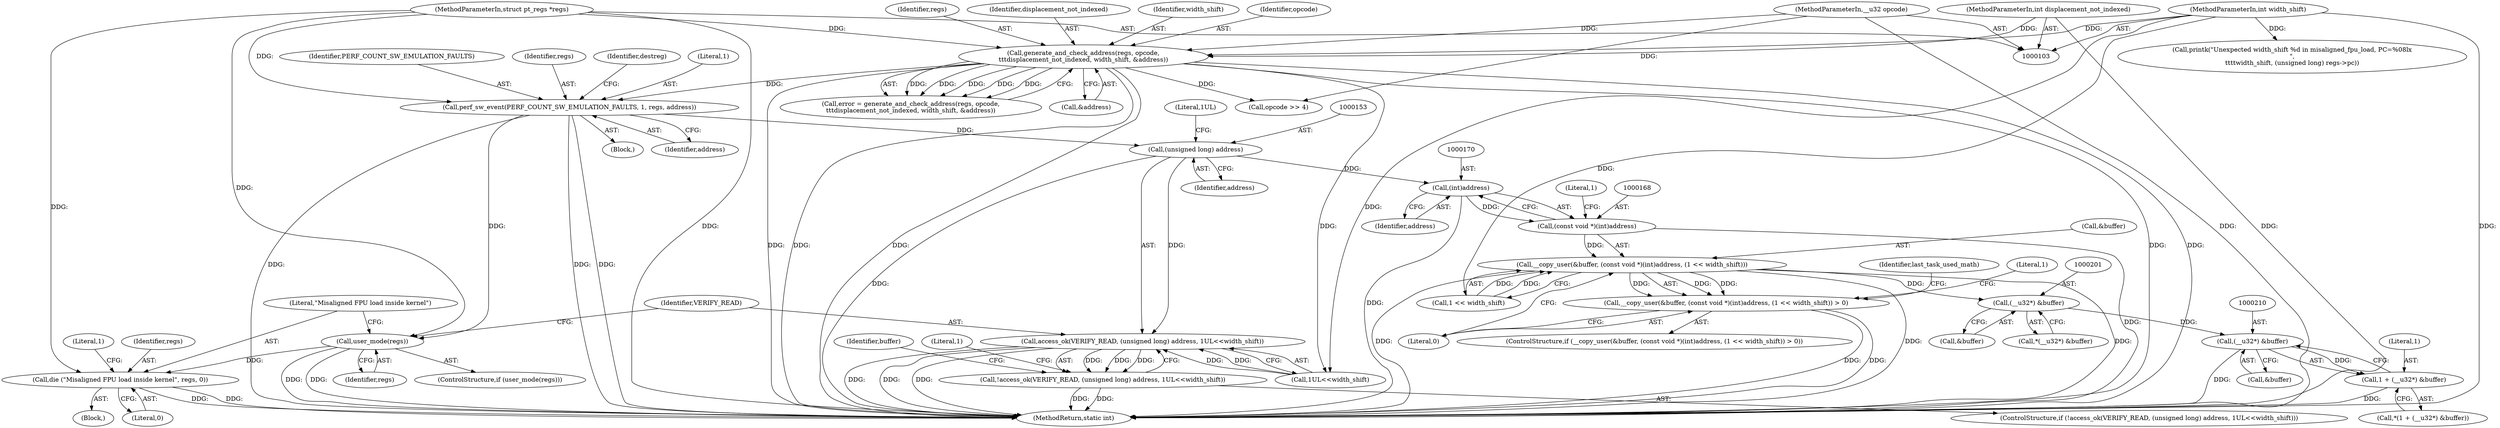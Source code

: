 digraph "0_linux_a8b0ca17b80e92faab46ee7179ba9e99ccb61233_24@pointer" {
"1000129" [label="(Call,perf_sw_event(PERF_COUNT_SW_EMULATION_FAULTS, 1, regs, address))"];
"1000115" [label="(Call,generate_and_check_address(regs, opcode,\n\t\t\tdisplacement_not_indexed, width_shift, &address))"];
"1000104" [label="(MethodParameterIn,struct pt_regs *regs)"];
"1000105" [label="(MethodParameterIn,__u32 opcode)"];
"1000106" [label="(MethodParameterIn,int displacement_not_indexed)"];
"1000107" [label="(MethodParameterIn,int width_shift)"];
"1000142" [label="(Call,user_mode(regs))"];
"1000308" [label="(Call,die (\"Misaligned FPU load inside kernel\", regs, 0))"];
"1000152" [label="(Call,(unsigned long) address)"];
"1000150" [label="(Call,access_ok(VERIFY_READ, (unsigned long) address, 1UL<<width_shift))"];
"1000149" [label="(Call,!access_ok(VERIFY_READ, (unsigned long) address, 1UL<<width_shift))"];
"1000169" [label="(Call,(int)address)"];
"1000167" [label="(Call,(const void *)(int)address)"];
"1000164" [label="(Call,__copy_user(&buffer, (const void *)(int)address, (1 << width_shift)))"];
"1000163" [label="(Call,__copy_user(&buffer, (const void *)(int)address, (1 << width_shift)) > 0)"];
"1000200" [label="(Call,(__u32*) &buffer)"];
"1000209" [label="(Call,(__u32*) &buffer)"];
"1000207" [label="(Call,1 + (__u32*) &buffer)"];
"1000199" [label="(Call,*(__u32*) &buffer)"];
"1000142" [label="(Call,user_mode(regs))"];
"1000314" [label="(Literal,1)"];
"1000118" [label="(Identifier,displacement_not_indexed)"];
"1000130" [label="(Identifier,PERF_COUNT_SW_EMULATION_FAULTS)"];
"1000129" [label="(Call,perf_sw_event(PERF_COUNT_SW_EMULATION_FAULTS, 1, regs, address))"];
"1000149" [label="(Call,!access_ok(VERIFY_READ, (unsigned long) address, 1UL<<width_shift))"];
"1000113" [label="(Call,error = generate_and_check_address(regs, opcode,\n\t\t\tdisplacement_not_indexed, width_shift, &address))"];
"1000119" [label="(Identifier,width_shift)"];
"1000310" [label="(Identifier,regs)"];
"1000311" [label="(Literal,0)"];
"1000161" [label="(Literal,1)"];
"1000175" [label="(Literal,0)"];
"1000165" [label="(Call,&buffer)"];
"1000200" [label="(Call,(__u32*) &buffer)"];
"1000163" [label="(Call,__copy_user(&buffer, (const void *)(int)address, (1 << width_shift)) > 0)"];
"1000207" [label="(Call,1 + (__u32*) &buffer)"];
"1000202" [label="(Call,&buffer)"];
"1000211" [label="(Call,&buffer)"];
"1000295" [label="(Call,printk(\"Unexpected width_shift %d in misaligned_fpu_load, PC=%08lx\n\",\n\t\t\t\twidth_shift, (unsigned long) regs->pc))"];
"1000169" [label="(Call,(int)address)"];
"1000208" [label="(Literal,1)"];
"1000307" [label="(Block,)"];
"1000106" [label="(MethodParameterIn,int displacement_not_indexed)"];
"1000172" [label="(Call,1 << width_shift)"];
"1000162" [label="(ControlStructure,if (__copy_user(&buffer, (const void *)(int)address, (1 << width_shift)) > 0))"];
"1000105" [label="(MethodParameterIn,__u32 opcode)"];
"1000132" [label="(Identifier,regs)"];
"1000120" [label="(Call,&address)"];
"1000156" [label="(Literal,1UL)"];
"1000167" [label="(Call,(const void *)(int)address)"];
"1000143" [label="(Identifier,regs)"];
"1000171" [label="(Identifier,address)"];
"1000115" [label="(Call,generate_and_check_address(regs, opcode,\n\t\t\tdisplacement_not_indexed, width_shift, &address))"];
"1000155" [label="(Call,1UL<<width_shift)"];
"1000104" [label="(MethodParameterIn,struct pt_regs *regs)"];
"1000173" [label="(Literal,1)"];
"1000206" [label="(Call,*(1 + (__u32*) &buffer))"];
"1000117" [label="(Identifier,opcode)"];
"1000141" [label="(ControlStructure,if (user_mode(regs)))"];
"1000315" [label="(MethodReturn,static int)"];
"1000150" [label="(Call,access_ok(VERIFY_READ, (unsigned long) address, 1UL<<width_shift))"];
"1000135" [label="(Identifier,destreg)"];
"1000308" [label="(Call,die (\"Misaligned FPU load inside kernel\", regs, 0))"];
"1000166" [label="(Identifier,buffer)"];
"1000209" [label="(Call,(__u32*) &buffer)"];
"1000116" [label="(Identifier,regs)"];
"1000133" [label="(Identifier,address)"];
"1000107" [label="(MethodParameterIn,int width_shift)"];
"1000109" [label="(Block,)"];
"1000152" [label="(Call,(unsigned long) address)"];
"1000164" [label="(Call,__copy_user(&buffer, (const void *)(int)address, (1 << width_shift)))"];
"1000131" [label="(Literal,1)"];
"1000182" [label="(Identifier,last_task_used_math)"];
"1000179" [label="(Literal,1)"];
"1000137" [label="(Call,opcode >> 4)"];
"1000148" [label="(ControlStructure,if (!access_ok(VERIFY_READ, (unsigned long) address, 1UL<<width_shift)))"];
"1000154" [label="(Identifier,address)"];
"1000151" [label="(Identifier,VERIFY_READ)"];
"1000309" [label="(Literal,\"Misaligned FPU load inside kernel\")"];
"1000129" -> "1000109"  [label="AST: "];
"1000129" -> "1000133"  [label="CFG: "];
"1000130" -> "1000129"  [label="AST: "];
"1000131" -> "1000129"  [label="AST: "];
"1000132" -> "1000129"  [label="AST: "];
"1000133" -> "1000129"  [label="AST: "];
"1000135" -> "1000129"  [label="CFG: "];
"1000129" -> "1000315"  [label="DDG: "];
"1000129" -> "1000315"  [label="DDG: "];
"1000129" -> "1000315"  [label="DDG: "];
"1000115" -> "1000129"  [label="DDG: "];
"1000104" -> "1000129"  [label="DDG: "];
"1000129" -> "1000142"  [label="DDG: "];
"1000129" -> "1000152"  [label="DDG: "];
"1000115" -> "1000113"  [label="AST: "];
"1000115" -> "1000120"  [label="CFG: "];
"1000116" -> "1000115"  [label="AST: "];
"1000117" -> "1000115"  [label="AST: "];
"1000118" -> "1000115"  [label="AST: "];
"1000119" -> "1000115"  [label="AST: "];
"1000120" -> "1000115"  [label="AST: "];
"1000113" -> "1000115"  [label="CFG: "];
"1000115" -> "1000315"  [label="DDG: "];
"1000115" -> "1000315"  [label="DDG: "];
"1000115" -> "1000315"  [label="DDG: "];
"1000115" -> "1000315"  [label="DDG: "];
"1000115" -> "1000315"  [label="DDG: "];
"1000115" -> "1000113"  [label="DDG: "];
"1000115" -> "1000113"  [label="DDG: "];
"1000115" -> "1000113"  [label="DDG: "];
"1000115" -> "1000113"  [label="DDG: "];
"1000115" -> "1000113"  [label="DDG: "];
"1000104" -> "1000115"  [label="DDG: "];
"1000105" -> "1000115"  [label="DDG: "];
"1000106" -> "1000115"  [label="DDG: "];
"1000107" -> "1000115"  [label="DDG: "];
"1000115" -> "1000137"  [label="DDG: "];
"1000115" -> "1000155"  [label="DDG: "];
"1000104" -> "1000103"  [label="AST: "];
"1000104" -> "1000315"  [label="DDG: "];
"1000104" -> "1000142"  [label="DDG: "];
"1000104" -> "1000308"  [label="DDG: "];
"1000105" -> "1000103"  [label="AST: "];
"1000105" -> "1000315"  [label="DDG: "];
"1000105" -> "1000137"  [label="DDG: "];
"1000106" -> "1000103"  [label="AST: "];
"1000106" -> "1000315"  [label="DDG: "];
"1000107" -> "1000103"  [label="AST: "];
"1000107" -> "1000315"  [label="DDG: "];
"1000107" -> "1000155"  [label="DDG: "];
"1000107" -> "1000172"  [label="DDG: "];
"1000107" -> "1000295"  [label="DDG: "];
"1000142" -> "1000141"  [label="AST: "];
"1000142" -> "1000143"  [label="CFG: "];
"1000143" -> "1000142"  [label="AST: "];
"1000151" -> "1000142"  [label="CFG: "];
"1000309" -> "1000142"  [label="CFG: "];
"1000142" -> "1000315"  [label="DDG: "];
"1000142" -> "1000315"  [label="DDG: "];
"1000142" -> "1000308"  [label="DDG: "];
"1000308" -> "1000307"  [label="AST: "];
"1000308" -> "1000311"  [label="CFG: "];
"1000309" -> "1000308"  [label="AST: "];
"1000310" -> "1000308"  [label="AST: "];
"1000311" -> "1000308"  [label="AST: "];
"1000314" -> "1000308"  [label="CFG: "];
"1000308" -> "1000315"  [label="DDG: "];
"1000308" -> "1000315"  [label="DDG: "];
"1000152" -> "1000150"  [label="AST: "];
"1000152" -> "1000154"  [label="CFG: "];
"1000153" -> "1000152"  [label="AST: "];
"1000154" -> "1000152"  [label="AST: "];
"1000156" -> "1000152"  [label="CFG: "];
"1000152" -> "1000315"  [label="DDG: "];
"1000152" -> "1000150"  [label="DDG: "];
"1000152" -> "1000169"  [label="DDG: "];
"1000150" -> "1000149"  [label="AST: "];
"1000150" -> "1000155"  [label="CFG: "];
"1000151" -> "1000150"  [label="AST: "];
"1000155" -> "1000150"  [label="AST: "];
"1000149" -> "1000150"  [label="CFG: "];
"1000150" -> "1000315"  [label="DDG: "];
"1000150" -> "1000315"  [label="DDG: "];
"1000150" -> "1000315"  [label="DDG: "];
"1000150" -> "1000149"  [label="DDG: "];
"1000150" -> "1000149"  [label="DDG: "];
"1000150" -> "1000149"  [label="DDG: "];
"1000155" -> "1000150"  [label="DDG: "];
"1000155" -> "1000150"  [label="DDG: "];
"1000149" -> "1000148"  [label="AST: "];
"1000161" -> "1000149"  [label="CFG: "];
"1000166" -> "1000149"  [label="CFG: "];
"1000149" -> "1000315"  [label="DDG: "];
"1000149" -> "1000315"  [label="DDG: "];
"1000169" -> "1000167"  [label="AST: "];
"1000169" -> "1000171"  [label="CFG: "];
"1000170" -> "1000169"  [label="AST: "];
"1000171" -> "1000169"  [label="AST: "];
"1000167" -> "1000169"  [label="CFG: "];
"1000169" -> "1000315"  [label="DDG: "];
"1000169" -> "1000167"  [label="DDG: "];
"1000167" -> "1000164"  [label="AST: "];
"1000168" -> "1000167"  [label="AST: "];
"1000173" -> "1000167"  [label="CFG: "];
"1000167" -> "1000315"  [label="DDG: "];
"1000167" -> "1000164"  [label="DDG: "];
"1000164" -> "1000163"  [label="AST: "];
"1000164" -> "1000172"  [label="CFG: "];
"1000165" -> "1000164"  [label="AST: "];
"1000172" -> "1000164"  [label="AST: "];
"1000175" -> "1000164"  [label="CFG: "];
"1000164" -> "1000315"  [label="DDG: "];
"1000164" -> "1000315"  [label="DDG: "];
"1000164" -> "1000315"  [label="DDG: "];
"1000164" -> "1000163"  [label="DDG: "];
"1000164" -> "1000163"  [label="DDG: "];
"1000164" -> "1000163"  [label="DDG: "];
"1000172" -> "1000164"  [label="DDG: "];
"1000172" -> "1000164"  [label="DDG: "];
"1000164" -> "1000200"  [label="DDG: "];
"1000163" -> "1000162"  [label="AST: "];
"1000163" -> "1000175"  [label="CFG: "];
"1000175" -> "1000163"  [label="AST: "];
"1000179" -> "1000163"  [label="CFG: "];
"1000182" -> "1000163"  [label="CFG: "];
"1000163" -> "1000315"  [label="DDG: "];
"1000163" -> "1000315"  [label="DDG: "];
"1000200" -> "1000199"  [label="AST: "];
"1000200" -> "1000202"  [label="CFG: "];
"1000201" -> "1000200"  [label="AST: "];
"1000202" -> "1000200"  [label="AST: "];
"1000199" -> "1000200"  [label="CFG: "];
"1000200" -> "1000209"  [label="DDG: "];
"1000209" -> "1000207"  [label="AST: "];
"1000209" -> "1000211"  [label="CFG: "];
"1000210" -> "1000209"  [label="AST: "];
"1000211" -> "1000209"  [label="AST: "];
"1000207" -> "1000209"  [label="CFG: "];
"1000209" -> "1000315"  [label="DDG: "];
"1000209" -> "1000207"  [label="DDG: "];
"1000207" -> "1000206"  [label="AST: "];
"1000208" -> "1000207"  [label="AST: "];
"1000206" -> "1000207"  [label="CFG: "];
"1000207" -> "1000315"  [label="DDG: "];
}
